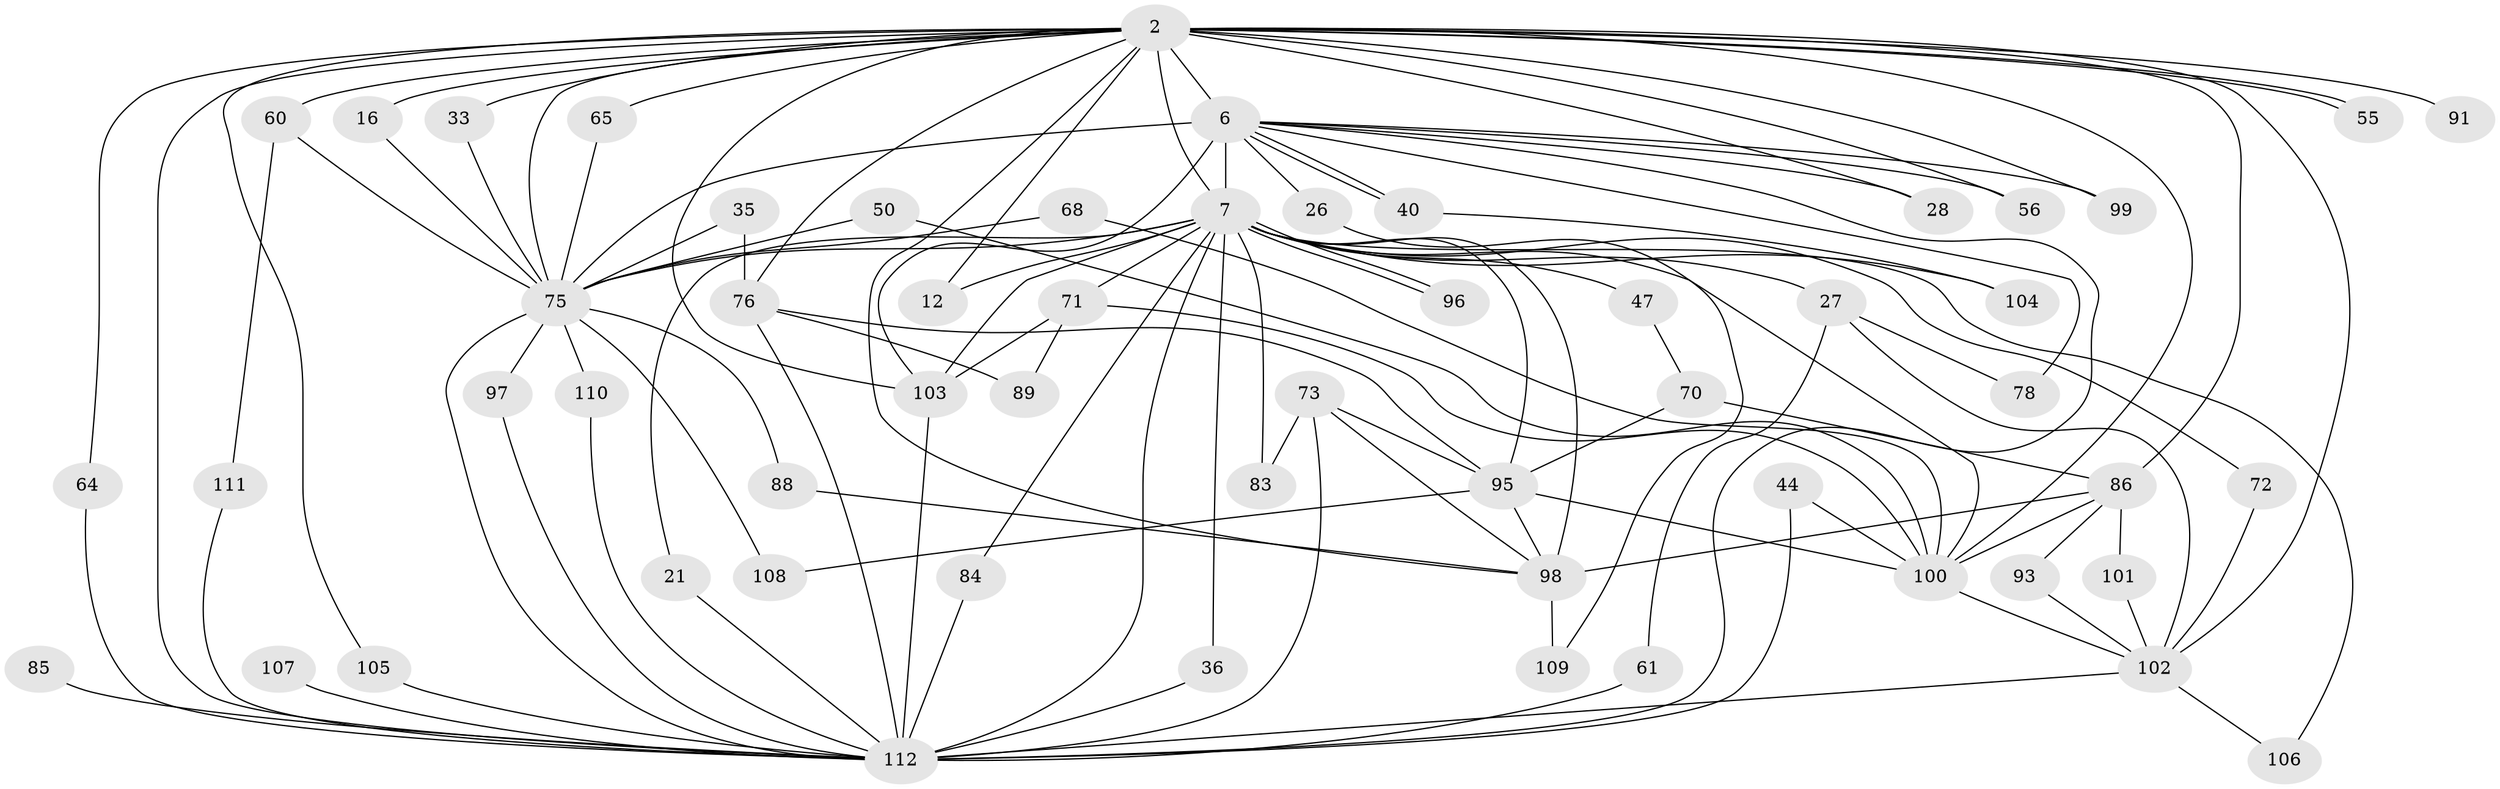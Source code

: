 // original degree distribution, {26: 0.008928571428571428, 24: 0.008928571428571428, 23: 0.017857142857142856, 15: 0.017857142857142856, 17: 0.008928571428571428, 16: 0.017857142857142856, 32: 0.008928571428571428, 5: 0.05357142857142857, 2: 0.5089285714285714, 3: 0.19642857142857142, 4: 0.10714285714285714, 7: 0.008928571428571428, 8: 0.008928571428571428, 6: 0.026785714285714284}
// Generated by graph-tools (version 1.1) at 2025/44/03/09/25 04:44:51]
// undirected, 56 vertices, 116 edges
graph export_dot {
graph [start="1"]
  node [color=gray90,style=filled];
  2 [super="+1"];
  6 [super="+4"];
  7 [super="+3+5"];
  12;
  16;
  21;
  26;
  27;
  28;
  33;
  35;
  36;
  40;
  44;
  47;
  50;
  55;
  56 [super="+13"];
  60 [super="+42"];
  61;
  64;
  65;
  68;
  70 [super="+67"];
  71 [super="+34"];
  72;
  73 [super="+69"];
  75 [super="+59+9+51"];
  76 [super="+66+39"];
  78;
  83;
  84;
  85;
  86 [super="+15+11"];
  88;
  89;
  91;
  93;
  95 [super="+80+82+77"];
  96;
  97 [super="+31"];
  98 [super="+38+46+79"];
  99;
  100 [super="+23+49+87+94"];
  101;
  102 [super="+30+54+57"];
  103 [super="+92+37"];
  104 [super="+43"];
  105;
  106;
  107;
  108;
  109;
  110;
  111;
  112 [super="+41+10"];
  2 -- 6 [weight=4];
  2 -- 7 [weight=6];
  2 -- 33;
  2 -- 55;
  2 -- 55;
  2 -- 60 [weight=2];
  2 -- 76 [weight=4];
  2 -- 99;
  2 -- 102;
  2 -- 64;
  2 -- 65;
  2 -- 12;
  2 -- 16;
  2 -- 86 [weight=4];
  2 -- 91;
  2 -- 28;
  2 -- 105;
  2 -- 112 [weight=3];
  2 -- 56 [weight=2];
  2 -- 98 [weight=2];
  2 -- 75 [weight=4];
  2 -- 103;
  2 -- 100 [weight=3];
  6 -- 7 [weight=6];
  6 -- 26 [weight=2];
  6 -- 40;
  6 -- 40;
  6 -- 99;
  6 -- 103 [weight=3];
  6 -- 78;
  6 -- 28;
  6 -- 56;
  6 -- 112 [weight=2];
  6 -- 75 [weight=4];
  7 -- 27 [weight=2];
  7 -- 36;
  7 -- 47 [weight=2];
  7 -- 72;
  7 -- 96;
  7 -- 96;
  7 -- 104 [weight=2];
  7 -- 106;
  7 -- 71 [weight=3];
  7 -- 75 [weight=8];
  7 -- 12;
  7 -- 83;
  7 -- 84;
  7 -- 98 [weight=6];
  7 -- 21;
  7 -- 95 [weight=4];
  7 -- 112 [weight=4];
  7 -- 103;
  7 -- 100 [weight=3];
  16 -- 75;
  21 -- 112;
  26 -- 109;
  27 -- 61;
  27 -- 78;
  27 -- 102 [weight=2];
  33 -- 75;
  35 -- 76;
  35 -- 75;
  36 -- 112;
  40 -- 104;
  44 -- 112;
  44 -- 100;
  47 -- 70;
  50 -- 75;
  50 -- 100;
  60 -- 111;
  60 -- 75;
  61 -- 112;
  64 -- 112;
  65 -- 75;
  68 -- 75;
  68 -- 100;
  70 -- 86;
  70 -- 95 [weight=2];
  71 -- 100;
  71 -- 89;
  71 -- 103;
  72 -- 102;
  73 -- 83;
  73 -- 112 [weight=2];
  73 -- 95;
  73 -- 98;
  75 -- 112 [weight=3];
  75 -- 88;
  75 -- 97 [weight=2];
  75 -- 108;
  75 -- 110;
  76 -- 89;
  76 -- 112;
  76 -- 95 [weight=2];
  84 -- 112;
  85 -- 112;
  86 -- 101;
  86 -- 93;
  86 -- 98;
  86 -- 100;
  88 -- 98;
  93 -- 102;
  95 -- 108;
  95 -- 98;
  95 -- 100;
  97 -- 112;
  98 -- 109;
  100 -- 102;
  101 -- 102;
  102 -- 106;
  102 -- 112 [weight=2];
  103 -- 112 [weight=2];
  105 -- 112;
  107 -- 112;
  110 -- 112;
  111 -- 112;
}
